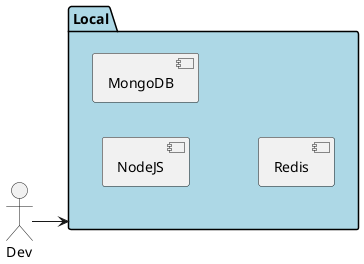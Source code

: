 @startuml

left to right direction
Actor Dev

package Local #lightblue {
  component NodeJS
  component MongoDB
  component Redis
}

Dev --> Local
@enduml
